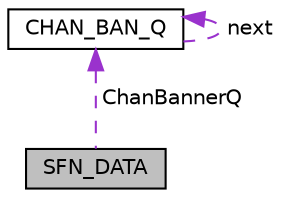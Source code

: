 digraph "SFN_DATA"
{
 // LATEX_PDF_SIZE
  edge [fontname="Helvetica",fontsize="10",labelfontname="Helvetica",labelfontsize="10"];
  node [fontname="Helvetica",fontsize="10",shape=record];
  Node1 [label="SFN_DATA",height=0.2,width=0.4,color="black", fillcolor="grey75", style="filled", fontcolor="black",tooltip="Channels list container."];
  Node2 -> Node1 [dir="back",color="darkorchid3",fontsize="10",style="dashed",label=" ChanBannerQ" ,fontname="Helvetica"];
  Node2 [label="CHAN_BAN_Q",height=0.2,width=0.4,color="black", fillcolor="white", style="filled",URL="$group___p_a_t_c_h.html#struct_c_h_a_n___b_a_n___q",tooltip="GSM Channel item."];
  Node2 -> Node2 [dir="back",color="darkorchid3",fontsize="10",style="dashed",label=" next" ,fontname="Helvetica"];
}

